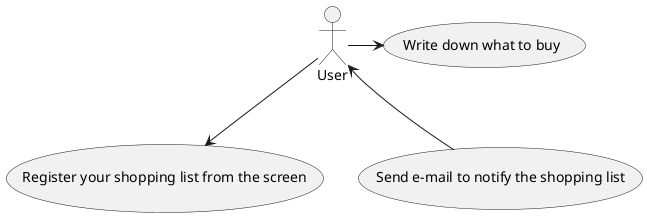 @startuml
actor User as user
(Write down what to buy) as (theme)
(Register your shopping list from the screen) as (register)
(Send e-mail to notify the shopping list) as (notify)

user -> (theme)
user --> (register)
user <-- (notify)
@enduml